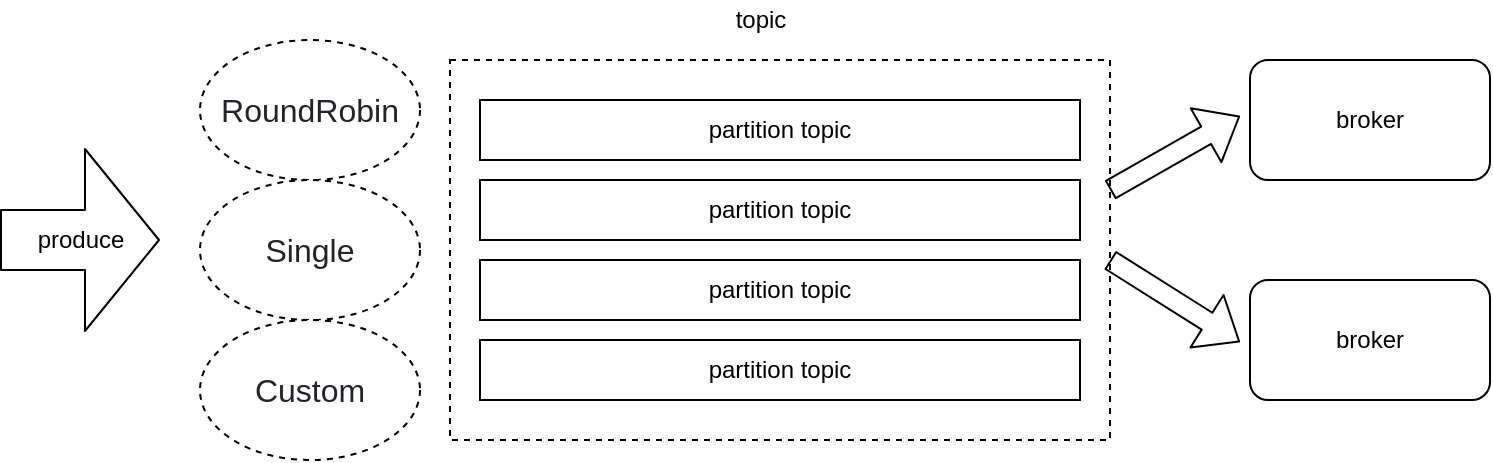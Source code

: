 <mxfile version="12.6.5" type="device"><diagram id="meEpNJtmT1r723S5XHmv" name="第 1 页"><mxGraphModel dx="946" dy="638" grid="1" gridSize="13" guides="1" tooltips="1" connect="1" arrows="1" fold="1" page="1" pageScale="1" pageWidth="583" pageHeight="827" math="0" shadow="0"><root><mxCell id="0"/><mxCell id="1" parent="0"/><mxCell id="jD1gsiRxeL01gHplrifM-5" value="" style="rounded=0;whiteSpace=wrap;html=1;dashed=1;" parent="1" vertex="1"><mxGeometry x="315" y="180" width="330" height="190" as="geometry"/></mxCell><mxCell id="jD1gsiRxeL01gHplrifM-1" value="partition topic" style="rounded=0;whiteSpace=wrap;html=1;" parent="1" vertex="1"><mxGeometry x="330" y="200" width="300" height="30" as="geometry"/></mxCell><mxCell id="jD1gsiRxeL01gHplrifM-2" value="partition topic" style="rounded=0;whiteSpace=wrap;html=1;" parent="1" vertex="1"><mxGeometry x="330" y="240" width="300" height="30" as="geometry"/></mxCell><mxCell id="jD1gsiRxeL01gHplrifM-3" value="partition topic" style="rounded=0;whiteSpace=wrap;html=1;" parent="1" vertex="1"><mxGeometry x="330" y="280" width="300" height="30" as="geometry"/></mxCell><mxCell id="jD1gsiRxeL01gHplrifM-4" value="partition topic" style="rounded=0;whiteSpace=wrap;html=1;" parent="1" vertex="1"><mxGeometry x="330" y="320" width="300" height="30" as="geometry"/></mxCell><mxCell id="jD1gsiRxeL01gHplrifM-6" value="&lt;span style=&quot;white-space: normal ; color: rgb(33 , 37 , 41) ; font-family: , , &amp;#34;segoe ui&amp;#34; , &amp;#34;roboto&amp;#34; , &amp;#34;helvetica neue&amp;#34; , &amp;#34;arial&amp;#34; , &amp;#34;noto sans&amp;#34; , sans-serif , &amp;#34;apple color emoji&amp;#34; , &amp;#34;segoe ui emoji&amp;#34; , &amp;#34;segoe ui symbol&amp;#34; , &amp;#34;noto color emoji&amp;#34; ; font-size: 16px ; text-align: left ; background-color: rgb(255 , 255 , 255)&quot;&gt;RoundRobin&lt;/span&gt;" style="ellipse;whiteSpace=wrap;html=1;dashed=1;" parent="1" vertex="1"><mxGeometry x="190" y="170" width="110" height="70" as="geometry"/></mxCell><mxCell id="jD1gsiRxeL01gHplrifM-7" value="&lt;span style=&quot;white-space: normal ; color: rgb(33 , 37 , 41) ; font-family: , , &amp;#34;segoe ui&amp;#34; , &amp;#34;roboto&amp;#34; , &amp;#34;helvetica neue&amp;#34; , &amp;#34;arial&amp;#34; , &amp;#34;noto sans&amp;#34; , sans-serif , &amp;#34;apple color emoji&amp;#34; , &amp;#34;segoe ui emoji&amp;#34; , &amp;#34;segoe ui symbol&amp;#34; , &amp;#34;noto color emoji&amp;#34; ; font-size: 16px ; text-align: left ; background-color: rgb(255 , 255 , 255)&quot;&gt;Single&lt;/span&gt;" style="ellipse;whiteSpace=wrap;html=1;dashed=1;" parent="1" vertex="1"><mxGeometry x="190" y="240" width="110" height="70" as="geometry"/></mxCell><mxCell id="jD1gsiRxeL01gHplrifM-8" value="&lt;span style=&quot;color: rgb(33 , 37 , 41) ; font-family: , , &amp;#34;segoe ui&amp;#34; , &amp;#34;roboto&amp;#34; , &amp;#34;helvetica neue&amp;#34; , &amp;#34;arial&amp;#34; , &amp;#34;noto sans&amp;#34; , sans-serif , &amp;#34;apple color emoji&amp;#34; , &amp;#34;segoe ui emoji&amp;#34; , &amp;#34;segoe ui symbol&amp;#34; , &amp;#34;noto color emoji&amp;#34; ; font-size: 16px ; text-align: left ; background-color: rgb(255 , 255 , 255)&quot;&gt;Custom&lt;/span&gt;" style="ellipse;whiteSpace=wrap;html=1;dashed=1;" parent="1" vertex="1"><mxGeometry x="190" y="310" width="110" height="70" as="geometry"/></mxCell><mxCell id="jD1gsiRxeL01gHplrifM-10" value="topic" style="text;html=1;align=center;verticalAlign=middle;resizable=0;points=[];autosize=1;" parent="1" vertex="1"><mxGeometry x="450" y="150" width="40" height="20" as="geometry"/></mxCell><mxCell id="jD1gsiRxeL01gHplrifM-11" value="" style="shape=flexArrow;endArrow=classic;html=1;endWidth=60;endSize=12;width=30;" parent="1" edge="1"><mxGeometry width="50" height="50" relative="1" as="geometry"><mxPoint x="90" y="270" as="sourcePoint"/><mxPoint x="170" y="270" as="targetPoint"/></mxGeometry></mxCell><mxCell id="jD1gsiRxeL01gHplrifM-13" value="produce" style="text;html=1;align=center;verticalAlign=middle;resizable=0;points=[];labelBackgroundColor=#ffffff;" parent="jD1gsiRxeL01gHplrifM-11" vertex="1" connectable="0"><mxGeometry x="-0.425" y="4" relative="1" as="geometry"><mxPoint x="17" y="4" as="offset"/></mxGeometry></mxCell><mxCell id="kWsX-Cva5phrk7Hta7JT-1" value="broker" style="rounded=1;whiteSpace=wrap;html=1;" vertex="1" parent="1"><mxGeometry x="715" y="180" width="120" height="60" as="geometry"/></mxCell><mxCell id="kWsX-Cva5phrk7Hta7JT-2" value="broker" style="rounded=1;whiteSpace=wrap;html=1;" vertex="1" parent="1"><mxGeometry x="715" y="290" width="120" height="60" as="geometry"/></mxCell><mxCell id="kWsX-Cva5phrk7Hta7JT-3" value="" style="shape=flexArrow;endArrow=classic;html=1;" edge="1" parent="1"><mxGeometry width="50" height="50" relative="1" as="geometry"><mxPoint x="645" y="245" as="sourcePoint"/><mxPoint x="710" y="208" as="targetPoint"/></mxGeometry></mxCell><mxCell id="kWsX-Cva5phrk7Hta7JT-4" value="" style="shape=flexArrow;endArrow=classic;html=1;" edge="1" parent="1"><mxGeometry width="50" height="50" relative="1" as="geometry"><mxPoint x="645" y="280" as="sourcePoint"/><mxPoint x="710" y="321" as="targetPoint"/></mxGeometry></mxCell></root></mxGraphModel></diagram></mxfile>